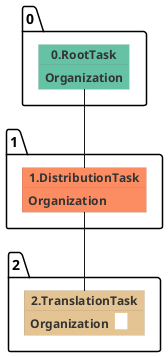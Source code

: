 @startuml
skinparam {
  ObjectBorderColor #555
  ObjectBorderThickness 0
  ObjectFontStyle bold
  ObjectFontSize 14
  ObjectAttributeFontColor #333
  ObjectAttributeFontSize 12
}
  object 0.RootTask #66c2a5 {
Organization
}
  object 1.DistributionTask #fc8d62 {
Organization
}
  object 2.TranslationTask #e5c494 {
Organization  <back:white>    </back>
}
0.RootTask -- 1.DistributionTask
1.DistributionTask -- 2.TranslationTask
@enduml

